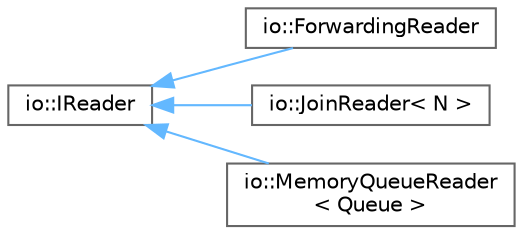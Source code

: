 digraph "Graphical Class Hierarchy"
{
 // LATEX_PDF_SIZE
  bgcolor="transparent";
  edge [fontname=Helvetica,fontsize=10,labelfontname=Helvetica,labelfontsize=10];
  node [fontname=Helvetica,fontsize=10,shape=box,height=0.2,width=0.4];
  rankdir="LR";
  Node0 [id="Node000000",label="io::IReader",height=0.2,width=0.4,color="grey40", fillcolor="white", style="filled",URL="$de/d2f/classio_1_1IReader.html",tooltip=" "];
  Node0 -> Node1 [id="edge141_Node000000_Node000001",dir="back",color="steelblue1",style="solid",tooltip=" "];
  Node1 [id="Node000001",label="io::ForwardingReader",height=0.2,width=0.4,color="grey40", fillcolor="white", style="filled",URL="$df/db0/classio_1_1ForwardingReader.html",tooltip=" "];
  Node0 -> Node2 [id="edge142_Node000000_Node000002",dir="back",color="steelblue1",style="solid",tooltip=" "];
  Node2 [id="Node000002",label="io::JoinReader\< N \>",height=0.2,width=0.4,color="grey40", fillcolor="white", style="filled",URL="$d4/db4/classio_1_1JoinReader.html",tooltip=" "];
  Node0 -> Node3 [id="edge143_Node000000_Node000003",dir="back",color="steelblue1",style="solid",tooltip=" "];
  Node3 [id="Node000003",label="io::MemoryQueueReader\l\< Queue \>",height=0.2,width=0.4,color="grey40", fillcolor="white", style="filled",URL="$d2/d66/classio_1_1MemoryQueueReader.html",tooltip=" "];
}
